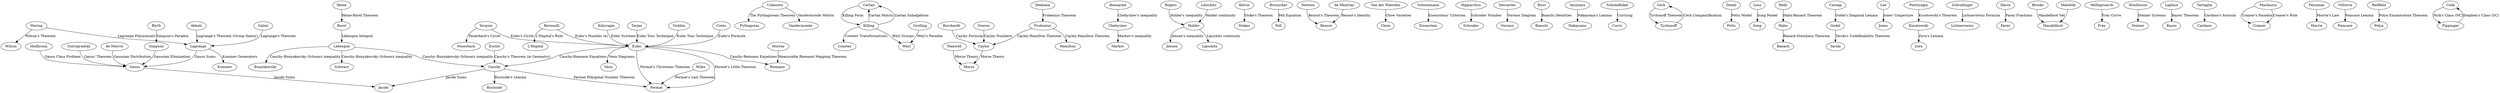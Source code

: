 digraph G {
	Waring -> Wilson [label = "Wilson's Theorem"];
	Wiles -> Fermat [label = "Fermat's Last Theorem"];
	Unknown -> Pythagoras [label = "The Pythagorean Theorem"];
	Cartan -> Killing [label = "Killing Form"];
	Killing -> Cartan [label = "Cartan Matrix"];
	Frobenius -> Cayley [label = "Cayley-Hamilton Theorem"];
	Frobenius -> Hamilton [label = "Cayley-Hamilton Theorem"];
	Chebyshev -> Markov [label = "Markov's inequality"];
	Bienayme -> Chebyshev [label = "Chebyshev's inequality"];
	Rogers -> Holder [label = "Holder's inequality"];
	Holder -> Jensen [label = "Jensen's inequality"];
	Holder -> Lipschitz [label = "Lipschitz continuity"];
	Libschitz -> Holder [label = "Holder continuity"];
	Lebesgue -> Cauchy [label = "Cauchy–Bunyakovsky–Schwarz inequality"];
	Lebesgue -> Bunyakovsky [label = "Cauchy–Bunyakovsky–Schwarz inequality"];
	Lebesgue -> Schwarz [label = "Cauchy–Bunyakovsky–Schwarz inequality"];
	Kelvin -> Stokes [label = "Stoke's Theorem"];
	Brouncker -> Pell [label = "Pell Equation"];
	Borchardt -> Cayley [label = "Cayley Formula"];
	Newton -> Bezout [label = "Bezout's Theorem"];
	Borel -> Lebesgue [label = "Lebesgue Integral"];

	VdW [label = "Van der Waerden"];
	VdW -> Chow [label = "Chow Varieties"];
	dM [label = "de Moivre"];
	dM -> Gauss [label = "Gaussian Distribution"];
	lh [label = "L'Hopital"];
	Bernoulli -> lh [label = "L'Hopital's Rule"];
	Schonemann -> Eisenstein [label = "Eisensteins' Criterion"];
	Unknown -> Vandermonde [label = "Vandermonde Matrix"];
	Hipparchus -> Schroder [label = "Schroder Number"];
	Euler -> Cauchy [label = "Cauchy-Riemann Equations"];
	Euler -> Riemann [label = "Cauchy-Reimann Equations"];
	Descartes -> Voronoi [label = "Voronoi Diagram"];
	Cauchy -> Burnside [label = "Burnside's Lemma"];
	Ricci -> Bianchi [label = "Bianchi Identities"];
	Azumaya -> Nakayama [label = "Nakayama's Lemma"];
	Schonefinkel -> Curry [label = "Currying"];
	Cech -> Tychonoff [label = "Tychonoff Theorem"];
	Tychonoff -> Cech [label = "Cech Compactification"];
	Killing -> Cartan [label = "Cartan Subalgebras"];
	Killing -> Weyl [label = "Weyl Groups"];
	Killing -> Coxeter [label = "Coxeter Transformations"];
	Domb -> Potts [label = "Potts Model"];
	Lenz -> Ising [label = "Ising Model"];
	Galois -> Lagrange [label = "Lagrange's Theorem"];
	Hahn -> Banach [label = "Banach-Steinhaus Theorem"];
	Helly -> Hahn [label = "Hahn-Banach Theorem"];
	Godel -> Tarski [label = "Tarski's Undefinability Theorem"];
	Carnap -> Godel [label = "Godel's Diagonal Lemma"];
	Lee -> Jones [label = "Jones' Conjecture"];
	Kuratowski -> Zorn [label = "Zorn's Lemma"];
	Schrodinger -> Lichnerowicz [label = "Lichnerowicz Formula"];	
	Haros -> Farey [label = "Farey Fractions"];
	Graves -> Cayley [label = "Cayley Numbers"];
	Lagrange -> Gauss [label = "Gauss Sums"];
	Lagrange -> Kummer [label = "Kummer Generators"];
	Gauss -> Jacobi [label = "Jacobi Sums"];
	Cauchy -> Jacobi [label = "Jacobi Sums"];
	Brooks -> Mandelbrot [label ="Mandelbrot Set"];
	Matelski -> Mandelbrot [lable = "Mandelbrot Set"];
	Hellegouarch -> Frey [label = "Frey Curve"];
	Pontryagin -> Kuratowski [label = "Kuratowski's Theorem"];
	Cayley -> Morse [label = "Morse Theory"];
	Maxwell -> Morse [label = "Morse Theory"];
	Woolhouse -> Steiner [label = "Steiner Systems"];
	Laplace -> Bayes [label = "Bayes' Theorem"];
	Tartaglia -> Cardano [label = "Cardano's formula"];
	Bernoulli -> Euler [label = "Euler's Number (e)"];
	Cotes -> Euler [label = "Euler's Formula"];
	Ostrogradsky -> Gauss [label = "Gauss' Theorem"];
	Simpson -> Gauss [label = "Gaussian Elimination"];
	Blyth -> Simpson [label = "Simpson's Paradox"];
	Maclaurin -> Cramer [label = "Cramer's Paradox"];
	Maclaurin -> Cramer [label = "Cramer's Rule"];
	Deahana -> Frobenius [label = "Frobenius Theorem"];
	Heine -> Borel [label = "Heine-Borel Theorem"];
	Feynman -> Morrie [label = "Morrie's Law"];
	Volterra -> Poincare [label = "Poincare Lemma"];
	Redfield -> Polya [label = "Polya Enumeration Theorem"];

	Euler -> Fermat [label = "Fermat's Little Theorem"];
	Euler -> Fermat [label = "Fermat's Christmas Theorem"];
	Cauchy -> Fermat [label = "Fermat Polygonal Number Theorem"];

	Cook -> Pippinger [label = "Nick's Class (NC)"];
	Pippinger -> Cook [label = "Stephen's Class (SC)"];

	Terquin -> Euler [label = "Euler's Circle"];
	Terquin -> Feuerbach [label = "Feuerbach's Circle"];
	Euler -> Venn [label = "Venn Diagrams"];
	Kolyvagin -> Euler [label = "Euler Systems"];
	Tarjan -> Euler [label = "Euler Tour Technique"];
	Vishkin -> Euler [label = "Euler Tour Technique"];

	Heilbronn -> Gauss [label = "Gauss Class Problem"];
	Euclid -> Cauchy [label = "Cauchy's Theorem (in Geometry)"];
	Morrey -> Riemann [label = "Measurable Riemann Mapping Theorem"];
	dmez [label = "de Meziriac"];
	dmez -> Bezout [label = "Bezout's Identity"];
	Waring -> Lagrange [label = "Lagrange Polynomials"];
	Grelling -> Weyl [label = "Weyl's Paradox"];
	Abbati -> Lagrange [label = "Lagrange's Theorem (Group theory)"];
}
